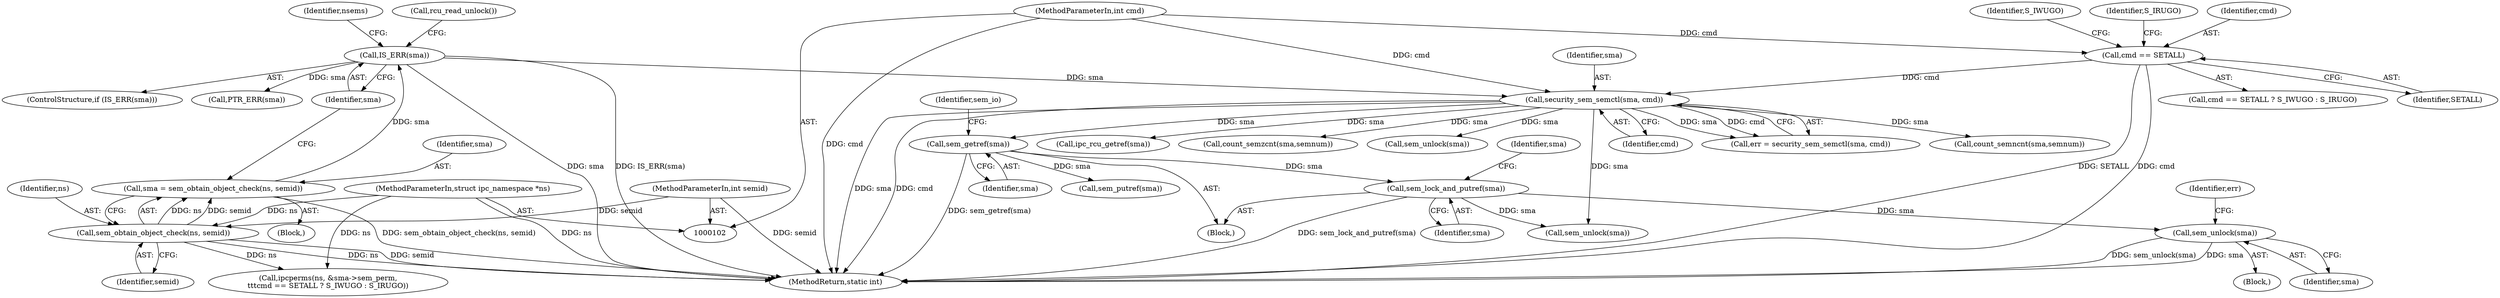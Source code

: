 digraph "0_linux_6062a8dc0517bce23e3c2f7d2fea5e22411269a3_12@pointer" {
"1000218" [label="(Call,sem_unlock(sma))"];
"1000209" [label="(Call,sem_lock_and_putref(sma))"];
"1000190" [label="(Call,sem_getref(sma))"];
"1000163" [label="(Call,security_sem_semctl(sma, cmd))"];
"1000129" [label="(Call,IS_ERR(sma))"];
"1000123" [label="(Call,sma = sem_obtain_object_check(ns, semid))"];
"1000125" [label="(Call,sem_obtain_object_check(ns, semid))"];
"1000103" [label="(MethodParameterIn,struct ipc_namespace *ns)"];
"1000104" [label="(MethodParameterIn,int semid)"];
"1000153" [label="(Call,cmd == SETALL)"];
"1000106" [label="(MethodParameterIn,int cmd)"];
"1000204" [label="(Call,sem_putref(sma))"];
"1000137" [label="(Identifier,nsems)"];
"1000124" [label="(Identifier,sma)"];
"1000214" [label="(Identifier,sma)"];
"1000126" [label="(Identifier,ns)"];
"1000467" [label="(Call,count_semncnt(sma,semnum))"];
"1000153" [label="(Call,cmd == SETALL)"];
"1000193" [label="(Identifier,sem_io)"];
"1000146" [label="(Call,ipcperms(ns, &sma->sem_perm,\n\t\t\tcmd == SETALL ? S_IWUGO : S_IRUGO))"];
"1000219" [label="(Identifier,sma)"];
"1000129" [label="(Call,IS_ERR(sma))"];
"1000156" [label="(Identifier,S_IWUGO)"];
"1000165" [label="(Identifier,cmd)"];
"1000164" [label="(Identifier,sma)"];
"1000127" [label="(Identifier,semid)"];
"1000189" [label="(Block,)"];
"1000254" [label="(Call,sem_unlock(sma))"];
"1000276" [label="(Call,ipc_rcu_getref(sma))"];
"1000474" [label="(Call,count_semzcnt(sma,semnum))"];
"1000152" [label="(Call,cmd == SETALL ? S_IWUGO : S_IRUGO)"];
"1000479" [label="(Call,sem_unlock(sma))"];
"1000210" [label="(Identifier,sma)"];
"1000157" [label="(Identifier,S_IRUGO)"];
"1000218" [label="(Call,sem_unlock(sma))"];
"1000125" [label="(Call,sem_obtain_object_check(ns, semid))"];
"1000163" [label="(Call,security_sem_semctl(sma, cmd))"];
"1000161" [label="(Call,err = security_sem_semctl(sma, cmd))"];
"1000190" [label="(Call,sem_getref(sma))"];
"1000191" [label="(Identifier,sma)"];
"1000132" [label="(Call,rcu_read_unlock())"];
"1000104" [label="(MethodParameterIn,int semid)"];
"1000221" [label="(Identifier,err)"];
"1000498" [label="(MethodReturn,static int)"];
"1000106" [label="(MethodParameterIn,int cmd)"];
"1000128" [label="(ControlStructure,if (IS_ERR(sma)))"];
"1000123" [label="(Call,sma = sem_obtain_object_check(ns, semid))"];
"1000155" [label="(Identifier,SETALL)"];
"1000134" [label="(Call,PTR_ERR(sma))"];
"1000209" [label="(Call,sem_lock_and_putref(sma))"];
"1000154" [label="(Identifier,cmd)"];
"1000108" [label="(Block,)"];
"1000103" [label="(MethodParameterIn,struct ipc_namespace *ns)"];
"1000217" [label="(Block,)"];
"1000130" [label="(Identifier,sma)"];
"1000218" -> "1000217"  [label="AST: "];
"1000218" -> "1000219"  [label="CFG: "];
"1000219" -> "1000218"  [label="AST: "];
"1000221" -> "1000218"  [label="CFG: "];
"1000218" -> "1000498"  [label="DDG: sma"];
"1000218" -> "1000498"  [label="DDG: sem_unlock(sma)"];
"1000209" -> "1000218"  [label="DDG: sma"];
"1000209" -> "1000189"  [label="AST: "];
"1000209" -> "1000210"  [label="CFG: "];
"1000210" -> "1000209"  [label="AST: "];
"1000214" -> "1000209"  [label="CFG: "];
"1000209" -> "1000498"  [label="DDG: sem_lock_and_putref(sma)"];
"1000190" -> "1000209"  [label="DDG: sma"];
"1000209" -> "1000254"  [label="DDG: sma"];
"1000190" -> "1000189"  [label="AST: "];
"1000190" -> "1000191"  [label="CFG: "];
"1000191" -> "1000190"  [label="AST: "];
"1000193" -> "1000190"  [label="CFG: "];
"1000190" -> "1000498"  [label="DDG: sem_getref(sma)"];
"1000163" -> "1000190"  [label="DDG: sma"];
"1000190" -> "1000204"  [label="DDG: sma"];
"1000163" -> "1000161"  [label="AST: "];
"1000163" -> "1000165"  [label="CFG: "];
"1000164" -> "1000163"  [label="AST: "];
"1000165" -> "1000163"  [label="AST: "];
"1000161" -> "1000163"  [label="CFG: "];
"1000163" -> "1000498"  [label="DDG: sma"];
"1000163" -> "1000498"  [label="DDG: cmd"];
"1000163" -> "1000161"  [label="DDG: sma"];
"1000163" -> "1000161"  [label="DDG: cmd"];
"1000129" -> "1000163"  [label="DDG: sma"];
"1000153" -> "1000163"  [label="DDG: cmd"];
"1000106" -> "1000163"  [label="DDG: cmd"];
"1000163" -> "1000254"  [label="DDG: sma"];
"1000163" -> "1000276"  [label="DDG: sma"];
"1000163" -> "1000467"  [label="DDG: sma"];
"1000163" -> "1000474"  [label="DDG: sma"];
"1000163" -> "1000479"  [label="DDG: sma"];
"1000129" -> "1000128"  [label="AST: "];
"1000129" -> "1000130"  [label="CFG: "];
"1000130" -> "1000129"  [label="AST: "];
"1000132" -> "1000129"  [label="CFG: "];
"1000137" -> "1000129"  [label="CFG: "];
"1000129" -> "1000498"  [label="DDG: sma"];
"1000129" -> "1000498"  [label="DDG: IS_ERR(sma)"];
"1000123" -> "1000129"  [label="DDG: sma"];
"1000129" -> "1000134"  [label="DDG: sma"];
"1000123" -> "1000108"  [label="AST: "];
"1000123" -> "1000125"  [label="CFG: "];
"1000124" -> "1000123"  [label="AST: "];
"1000125" -> "1000123"  [label="AST: "];
"1000130" -> "1000123"  [label="CFG: "];
"1000123" -> "1000498"  [label="DDG: sem_obtain_object_check(ns, semid)"];
"1000125" -> "1000123"  [label="DDG: ns"];
"1000125" -> "1000123"  [label="DDG: semid"];
"1000125" -> "1000127"  [label="CFG: "];
"1000126" -> "1000125"  [label="AST: "];
"1000127" -> "1000125"  [label="AST: "];
"1000125" -> "1000498"  [label="DDG: ns"];
"1000125" -> "1000498"  [label="DDG: semid"];
"1000103" -> "1000125"  [label="DDG: ns"];
"1000104" -> "1000125"  [label="DDG: semid"];
"1000125" -> "1000146"  [label="DDG: ns"];
"1000103" -> "1000102"  [label="AST: "];
"1000103" -> "1000498"  [label="DDG: ns"];
"1000103" -> "1000146"  [label="DDG: ns"];
"1000104" -> "1000102"  [label="AST: "];
"1000104" -> "1000498"  [label="DDG: semid"];
"1000153" -> "1000152"  [label="AST: "];
"1000153" -> "1000155"  [label="CFG: "];
"1000154" -> "1000153"  [label="AST: "];
"1000155" -> "1000153"  [label="AST: "];
"1000156" -> "1000153"  [label="CFG: "];
"1000157" -> "1000153"  [label="CFG: "];
"1000153" -> "1000498"  [label="DDG: SETALL"];
"1000153" -> "1000498"  [label="DDG: cmd"];
"1000106" -> "1000153"  [label="DDG: cmd"];
"1000106" -> "1000102"  [label="AST: "];
"1000106" -> "1000498"  [label="DDG: cmd"];
}
